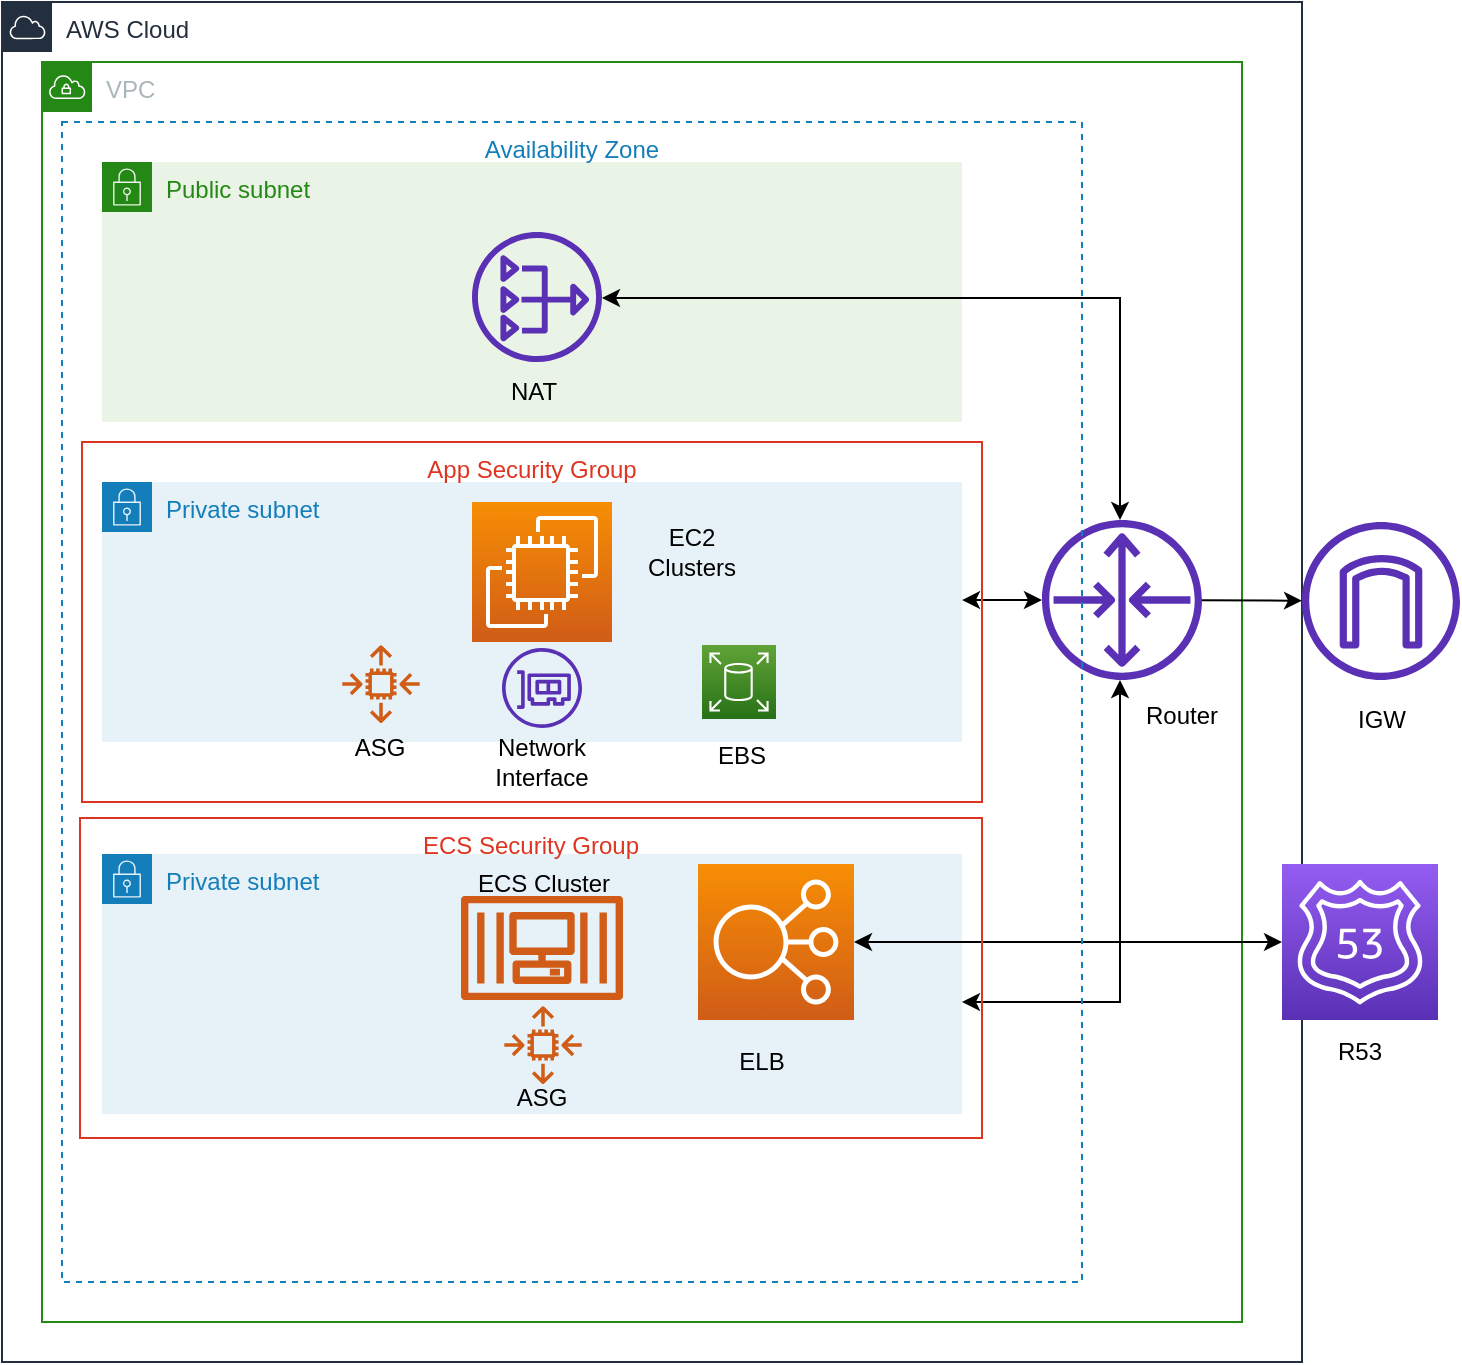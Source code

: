 <mxfile version="10.6.7" type="github"><diagram id="Ilz5pZa3q0g0gDLoSbB-" name="Page-1"><mxGraphModel dx="1158" dy="688" grid="0" gridSize="10" guides="1" tooltips="1" connect="1" arrows="1" fold="1" page="1" pageScale="1" pageWidth="850" pageHeight="1100" math="0" shadow="0"><root><mxCell id="0"/><mxCell id="1" parent="0"/><mxCell id="lJWaVHHJkPgTuQTab3BD-1" value="AWS Cloud" style="points=[[0,0],[0.25,0],[0.5,0],[0.75,0],[1,0],[1,0.25],[1,0.5],[1,0.75],[1,1],[0.75,1],[0.5,1],[0.25,1],[0,1],[0,0.75],[0,0.5],[0,0.25]];outlineConnect=0;gradientColor=none;html=1;whiteSpace=wrap;fontSize=12;fontStyle=0;shape=mxgraph.aws4.group;grIcon=mxgraph.aws4.group_aws_cloud;strokeColor=#232F3E;fillColor=none;verticalAlign=top;align=left;spacingLeft=30;fontColor=#232F3E;dashed=0;" parent="1" vertex="1"><mxGeometry x="120" y="80" width="650" height="680" as="geometry"/></mxCell><mxCell id="lJWaVHHJkPgTuQTab3BD-3" value="VPC" style="points=[[0,0],[0.25,0],[0.5,0],[0.75,0],[1,0],[1,0.25],[1,0.5],[1,0.75],[1,1],[0.75,1],[0.5,1],[0.25,1],[0,1],[0,0.75],[0,0.5],[0,0.25]];outlineConnect=0;gradientColor=none;html=1;whiteSpace=wrap;fontSize=12;fontStyle=0;shape=mxgraph.aws4.group;grIcon=mxgraph.aws4.group_vpc;strokeColor=#248814;fillColor=none;verticalAlign=top;align=left;spacingLeft=30;fontColor=#AAB7B8;dashed=0;" parent="1" vertex="1"><mxGeometry x="140" y="110" width="600" height="630" as="geometry"/></mxCell><mxCell id="lJWaVHHJkPgTuQTab3BD-4" value="Public subnet" style="points=[[0,0],[0.25,0],[0.5,0],[0.75,0],[1,0],[1,0.25],[1,0.5],[1,0.75],[1,1],[0.75,1],[0.5,1],[0.25,1],[0,1],[0,0.75],[0,0.5],[0,0.25]];outlineConnect=0;gradientColor=none;html=1;whiteSpace=wrap;fontSize=12;fontStyle=0;shape=mxgraph.aws4.group;grIcon=mxgraph.aws4.group_security_group;grStroke=0;strokeColor=#248814;fillColor=#E9F3E6;verticalAlign=top;align=left;spacingLeft=30;fontColor=#248814;dashed=0;" parent="1" vertex="1"><mxGeometry x="170" y="160" width="430" height="130" as="geometry"/></mxCell><mxCell id="lJWaVHHJkPgTuQTab3BD-22" style="edgeStyle=orthogonalEdgeStyle;rounded=0;orthogonalLoop=1;jettySize=auto;html=1;exitX=1;exitY=0.454;exitDx=0;exitDy=0;startArrow=classic;startFill=1;exitPerimeter=0;" parent="1" source="lJWaVHHJkPgTuQTab3BD-5" target="lJWaVHHJkPgTuQTab3BD-16" edge="1"><mxGeometry relative="1" as="geometry"/></mxCell><mxCell id="lJWaVHHJkPgTuQTab3BD-5" value="Private subnet" style="points=[[0,0],[0.25,0],[0.5,0],[0.75,0],[1,0],[1,0.25],[1,0.5],[1,0.75],[1,1],[0.75,1],[0.5,1],[0.25,1],[0,1],[0,0.75],[0,0.5],[0,0.25]];outlineConnect=0;gradientColor=none;html=1;whiteSpace=wrap;fontSize=12;fontStyle=0;shape=mxgraph.aws4.group;grIcon=mxgraph.aws4.group_security_group;grStroke=0;strokeColor=#147EBA;fillColor=#E6F2F8;verticalAlign=top;align=left;spacingLeft=30;fontColor=#147EBA;dashed=0;" parent="1" vertex="1"><mxGeometry x="170" y="320" width="430" height="130" as="geometry"/></mxCell><mxCell id="lJWaVHHJkPgTuQTab3BD-6" value="Private subnet" style="points=[[0,0],[0.25,0],[0.5,0],[0.75,0],[1,0],[1,0.25],[1,0.5],[1,0.75],[1,1],[0.75,1],[0.5,1],[0.25,1],[0,1],[0,0.75],[0,0.5],[0,0.25]];outlineConnect=0;gradientColor=none;html=1;whiteSpace=wrap;fontSize=12;fontStyle=0;shape=mxgraph.aws4.group;grIcon=mxgraph.aws4.group_security_group;grStroke=0;strokeColor=#147EBA;fillColor=#E6F2F8;verticalAlign=top;align=left;spacingLeft=30;fontColor=#147EBA;dashed=0;" parent="1" vertex="1"><mxGeometry x="170" y="506" width="430" height="130" as="geometry"/></mxCell><mxCell id="lJWaVHHJkPgTuQTab3BD-8" value="" style="outlineConnect=0;fontColor=#232F3E;gradientColor=#F78E04;gradientDirection=north;fillColor=#D05C17;strokeColor=#ffffff;dashed=0;verticalLabelPosition=bottom;verticalAlign=top;align=center;html=1;fontSize=12;fontStyle=0;aspect=fixed;shape=mxgraph.aws4.resourceIcon;resIcon=mxgraph.aws4.ec2;" parent="1" vertex="1"><mxGeometry x="355" y="330" width="70" height="70" as="geometry"/></mxCell><mxCell id="lJWaVHHJkPgTuQTab3BD-10" value="" style="outlineConnect=0;fontColor=#232F3E;gradientColor=none;fillColor=#D05C17;strokeColor=none;dashed=0;verticalLabelPosition=bottom;verticalAlign=top;align=center;html=1;fontSize=12;fontStyle=0;aspect=fixed;pointerEvents=1;shape=mxgraph.aws4.auto_scaling2;" parent="1" vertex="1"><mxGeometry x="290" y="401.5" width="39" height="39" as="geometry"/></mxCell><mxCell id="lJWaVHHJkPgTuQTab3BD-11" value="" style="outlineConnect=0;fontColor=#232F3E;gradientColor=#60A337;gradientDirection=north;fillColor=#277116;strokeColor=#ffffff;dashed=0;verticalLabelPosition=bottom;verticalAlign=top;align=center;html=1;fontSize=12;fontStyle=0;aspect=fixed;shape=mxgraph.aws4.resourceIcon;resIcon=mxgraph.aws4.elastic_block_store;" parent="1" vertex="1"><mxGeometry x="470" y="401.5" width="37" height="37" as="geometry"/></mxCell><mxCell id="lJWaVHHJkPgTuQTab3BD-12" value="" style="outlineConnect=0;fontColor=#232F3E;gradientColor=none;fillColor=#5A30B5;strokeColor=none;dashed=0;verticalLabelPosition=bottom;verticalAlign=top;align=center;html=1;fontSize=12;fontStyle=0;aspect=fixed;pointerEvents=1;shape=mxgraph.aws4.elastic_network_interface;" parent="1" vertex="1"><mxGeometry x="370" y="403" width="40" height="40" as="geometry"/></mxCell><mxCell id="lJWaVHHJkPgTuQTab3BD-13" value="" style="outlineConnect=0;fontColor=#232F3E;gradientColor=none;fillColor=#D05C17;strokeColor=none;dashed=0;verticalLabelPosition=bottom;verticalAlign=top;align=center;html=1;fontSize=12;fontStyle=0;aspect=fixed;pointerEvents=1;shape=mxgraph.aws4.container_3;" parent="1" vertex="1"><mxGeometry x="349" y="527" width="82" height="52" as="geometry"/></mxCell><mxCell id="lJWaVHHJkPgTuQTab3BD-14" value="" style="outlineConnect=0;fontColor=#232F3E;gradientColor=none;fillColor=#5A30B5;strokeColor=none;dashed=0;verticalLabelPosition=bottom;verticalAlign=top;align=center;html=1;fontSize=12;fontStyle=0;aspect=fixed;pointerEvents=1;shape=mxgraph.aws4.nat_gateway;" parent="1" vertex="1"><mxGeometry x="355" y="195" width="65" height="65" as="geometry"/></mxCell><mxCell id="lJWaVHHJkPgTuQTab3BD-24" value="" style="edgeStyle=orthogonalEdgeStyle;rounded=0;orthogonalLoop=1;jettySize=auto;html=1;startArrow=classic;startFill=1;" parent="1" source="lJWaVHHJkPgTuQTab3BD-16" target="lJWaVHHJkPgTuQTab3BD-14" edge="1"><mxGeometry relative="1" as="geometry"><mxPoint x="679" y="260" as="targetPoint"/><Array as="points"><mxPoint x="679" y="228"/></Array></mxGeometry></mxCell><mxCell id="lJWaVHHJkPgTuQTab3BD-26" style="edgeStyle=orthogonalEdgeStyle;rounded=0;orthogonalLoop=1;jettySize=auto;html=1;startArrow=classic;startFill=1;" parent="1" source="lJWaVHHJkPgTuQTab3BD-16" target="lJWaVHHJkPgTuQTab3BD-6" edge="1"><mxGeometry relative="1" as="geometry"><mxPoint x="630" y="580" as="targetPoint"/><Array as="points"><mxPoint x="679" y="580"/></Array></mxGeometry></mxCell><mxCell id="lJWaVHHJkPgTuQTab3BD-16" value="" style="outlineConnect=0;fontColor=#232F3E;gradientColor=none;fillColor=#5A30B5;strokeColor=none;dashed=0;verticalLabelPosition=bottom;verticalAlign=top;align=center;html=1;fontSize=12;fontStyle=0;aspect=fixed;pointerEvents=1;shape=mxgraph.aws4.router;" parent="1" vertex="1"><mxGeometry x="640" y="339" width="80" height="80" as="geometry"/></mxCell><mxCell id="lJWaVHHJkPgTuQTab3BD-27" value="" style="outlineConnect=0;fontColor=#232F3E;gradientColor=none;fillColor=#5A30B5;strokeColor=none;dashed=0;verticalLabelPosition=bottom;verticalAlign=top;align=center;html=1;fontSize=12;fontStyle=0;aspect=fixed;pointerEvents=1;shape=mxgraph.aws4.internet_gateway;" parent="1" vertex="1"><mxGeometry x="770" y="340" width="79" height="79" as="geometry"/></mxCell><mxCell id="lJWaVHHJkPgTuQTab3BD-28" value="" style="endArrow=classic;html=1;" parent="1" source="lJWaVHHJkPgTuQTab3BD-16" target="lJWaVHHJkPgTuQTab3BD-27" edge="1"><mxGeometry width="50" height="50" relative="1" as="geometry"><mxPoint x="120" y="830" as="sourcePoint"/><mxPoint x="170" y="780" as="targetPoint"/></mxGeometry></mxCell><mxCell id="lJWaVHHJkPgTuQTab3BD-29" value="" style="outlineConnect=0;fontColor=#232F3E;gradientColor=none;fillColor=#D05C17;strokeColor=none;dashed=0;verticalLabelPosition=bottom;verticalAlign=top;align=center;html=1;fontSize=12;fontStyle=0;aspect=fixed;pointerEvents=1;shape=mxgraph.aws4.auto_scaling2;" parent="1" vertex="1"><mxGeometry x="371" y="582" width="39" height="39" as="geometry"/></mxCell><mxCell id="lJWaVHHJkPgTuQTab3BD-31" value="" style="outlineConnect=0;fontColor=#232F3E;gradientColor=#945DF2;gradientDirection=north;fillColor=#5A30B5;strokeColor=#ffffff;dashed=0;verticalLabelPosition=bottom;verticalAlign=top;align=center;html=1;fontSize=12;fontStyle=0;aspect=fixed;shape=mxgraph.aws4.resourceIcon;resIcon=mxgraph.aws4.route_53;" parent="1" vertex="1"><mxGeometry x="760" y="511" width="78" height="78" as="geometry"/></mxCell><mxCell id="lJWaVHHJkPgTuQTab3BD-34" value="" style="edgeStyle=orthogonalEdgeStyle;rounded=0;orthogonalLoop=1;jettySize=auto;html=1;startArrow=classic;startFill=1;" parent="1" source="lJWaVHHJkPgTuQTab3BD-32" target="lJWaVHHJkPgTuQTab3BD-31" edge="1"><mxGeometry relative="1" as="geometry"><mxPoint x="626" y="550" as="targetPoint"/></mxGeometry></mxCell><mxCell id="lJWaVHHJkPgTuQTab3BD-32" value="" style="outlineConnect=0;fontColor=#232F3E;gradientColor=#F78E04;gradientDirection=north;fillColor=#D05C17;strokeColor=#ffffff;dashed=0;verticalLabelPosition=bottom;verticalAlign=top;align=center;html=1;fontSize=12;fontStyle=0;aspect=fixed;shape=mxgraph.aws4.resourceIcon;resIcon=mxgraph.aws4.elastic_load_balancing;" parent="1" vertex="1"><mxGeometry x="468" y="511" width="78" height="78" as="geometry"/></mxCell><mxCell id="lJWaVHHJkPgTuQTab3BD-35" value="NAT " style="text;html=1;strokeColor=none;fillColor=none;align=center;verticalAlign=middle;whiteSpace=wrap;rounded=0;" parent="1" vertex="1"><mxGeometry x="366" y="260" width="40" height="30" as="geometry"/></mxCell><mxCell id="lJWaVHHJkPgTuQTab3BD-36" value="ASG" style="text;html=1;strokeColor=none;fillColor=none;align=center;verticalAlign=middle;whiteSpace=wrap;rounded=0;" parent="1" vertex="1"><mxGeometry x="289" y="443" width="40" height="20" as="geometry"/></mxCell><mxCell id="lJWaVHHJkPgTuQTab3BD-37" value="Network Interface" style="text;html=1;strokeColor=none;fillColor=none;align=center;verticalAlign=middle;whiteSpace=wrap;rounded=0;" parent="1" vertex="1"><mxGeometry x="350" y="450" width="80" height="20" as="geometry"/></mxCell><mxCell id="lJWaVHHJkPgTuQTab3BD-38" value="EBS" style="text;html=1;strokeColor=none;fillColor=none;align=center;verticalAlign=middle;whiteSpace=wrap;rounded=0;" parent="1" vertex="1"><mxGeometry x="470" y="447" width="40" height="20" as="geometry"/></mxCell><mxCell id="lJWaVHHJkPgTuQTab3BD-39" value="EC2 Clusters" style="text;html=1;strokeColor=none;fillColor=none;align=center;verticalAlign=middle;whiteSpace=wrap;rounded=0;" parent="1" vertex="1"><mxGeometry x="445" y="345" width="40" height="20" as="geometry"/></mxCell><mxCell id="lJWaVHHJkPgTuQTab3BD-40" value="ECS Cluster" style="text;html=1;strokeColor=none;fillColor=none;align=center;verticalAlign=middle;whiteSpace=wrap;rounded=0;" parent="1" vertex="1"><mxGeometry x="349" y="511" width="84" height="20" as="geometry"/></mxCell><mxCell id="lJWaVHHJkPgTuQTab3BD-41" value="ASG" style="text;html=1;strokeColor=none;fillColor=none;align=center;verticalAlign=middle;whiteSpace=wrap;rounded=0;" parent="1" vertex="1"><mxGeometry x="370" y="618" width="40" height="20" as="geometry"/></mxCell><mxCell id="lJWaVHHJkPgTuQTab3BD-42" value="ELB" style="text;html=1;strokeColor=none;fillColor=none;align=center;verticalAlign=middle;whiteSpace=wrap;rounded=0;" parent="1" vertex="1"><mxGeometry x="480" y="600" width="40" height="20" as="geometry"/></mxCell><mxCell id="lJWaVHHJkPgTuQTab3BD-43" value="&lt;div&gt;R53&lt;/div&gt;" style="text;html=1;strokeColor=none;fillColor=none;align=center;verticalAlign=middle;whiteSpace=wrap;rounded=0;" parent="1" vertex="1"><mxGeometry x="779" y="594.5" width="40" height="20" as="geometry"/></mxCell><mxCell id="lJWaVHHJkPgTuQTab3BD-44" value="IGW" style="text;html=1;strokeColor=none;fillColor=none;align=center;verticalAlign=middle;whiteSpace=wrap;rounded=0;" parent="1" vertex="1"><mxGeometry x="789.5" y="428.5" width="40" height="20" as="geometry"/></mxCell><mxCell id="lJWaVHHJkPgTuQTab3BD-45" value="Router" style="text;html=1;strokeColor=none;fillColor=none;align=center;verticalAlign=middle;whiteSpace=wrap;rounded=0;" parent="1" vertex="1"><mxGeometry x="690" y="427" width="40" height="20" as="geometry"/></mxCell><mxCell id="lJWaVHHJkPgTuQTab3BD-46" value="App Security Group" style="fillColor=none;strokeColor=#DD3522;verticalAlign=top;fontStyle=0;fontColor=#DD3522;" parent="1" vertex="1"><mxGeometry x="160" y="300" width="450" height="180" as="geometry"/></mxCell><mxCell id="lJWaVHHJkPgTuQTab3BD-48" value="ECS Security Group" style="fillColor=none;strokeColor=#DD3522;verticalAlign=top;fontStyle=0;fontColor=#DD3522;" parent="1" vertex="1"><mxGeometry x="159" y="488" width="451" height="160" as="geometry"/></mxCell><mxCell id="lJWaVHHJkPgTuQTab3BD-49" value="Availability Zone" style="fillColor=none;strokeColor=#147EBA;dashed=1;verticalAlign=top;fontStyle=0;fontColor=#147EBA;" parent="1" vertex="1"><mxGeometry x="150" y="140" width="510" height="580" as="geometry"/></mxCell></root></mxGraphModel></diagram></mxfile>